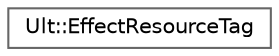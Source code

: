 digraph "Graphical Class Hierarchy"
{
 // LATEX_PDF_SIZE
  bgcolor="transparent";
  edge [fontname=Helvetica,fontsize=10,labelfontname=Helvetica,labelfontsize=10];
  node [fontname=Helvetica,fontsize=10,shape=box,height=0.2,width=0.4];
  rankdir="LR";
  Node0 [id="Node000000",label="Ult::EffectResourceTag",height=0.2,width=0.4,color="grey40", fillcolor="white", style="filled",URL="$class_ult_1_1_effect_resource_tag.html",tooltip=" "];
}

